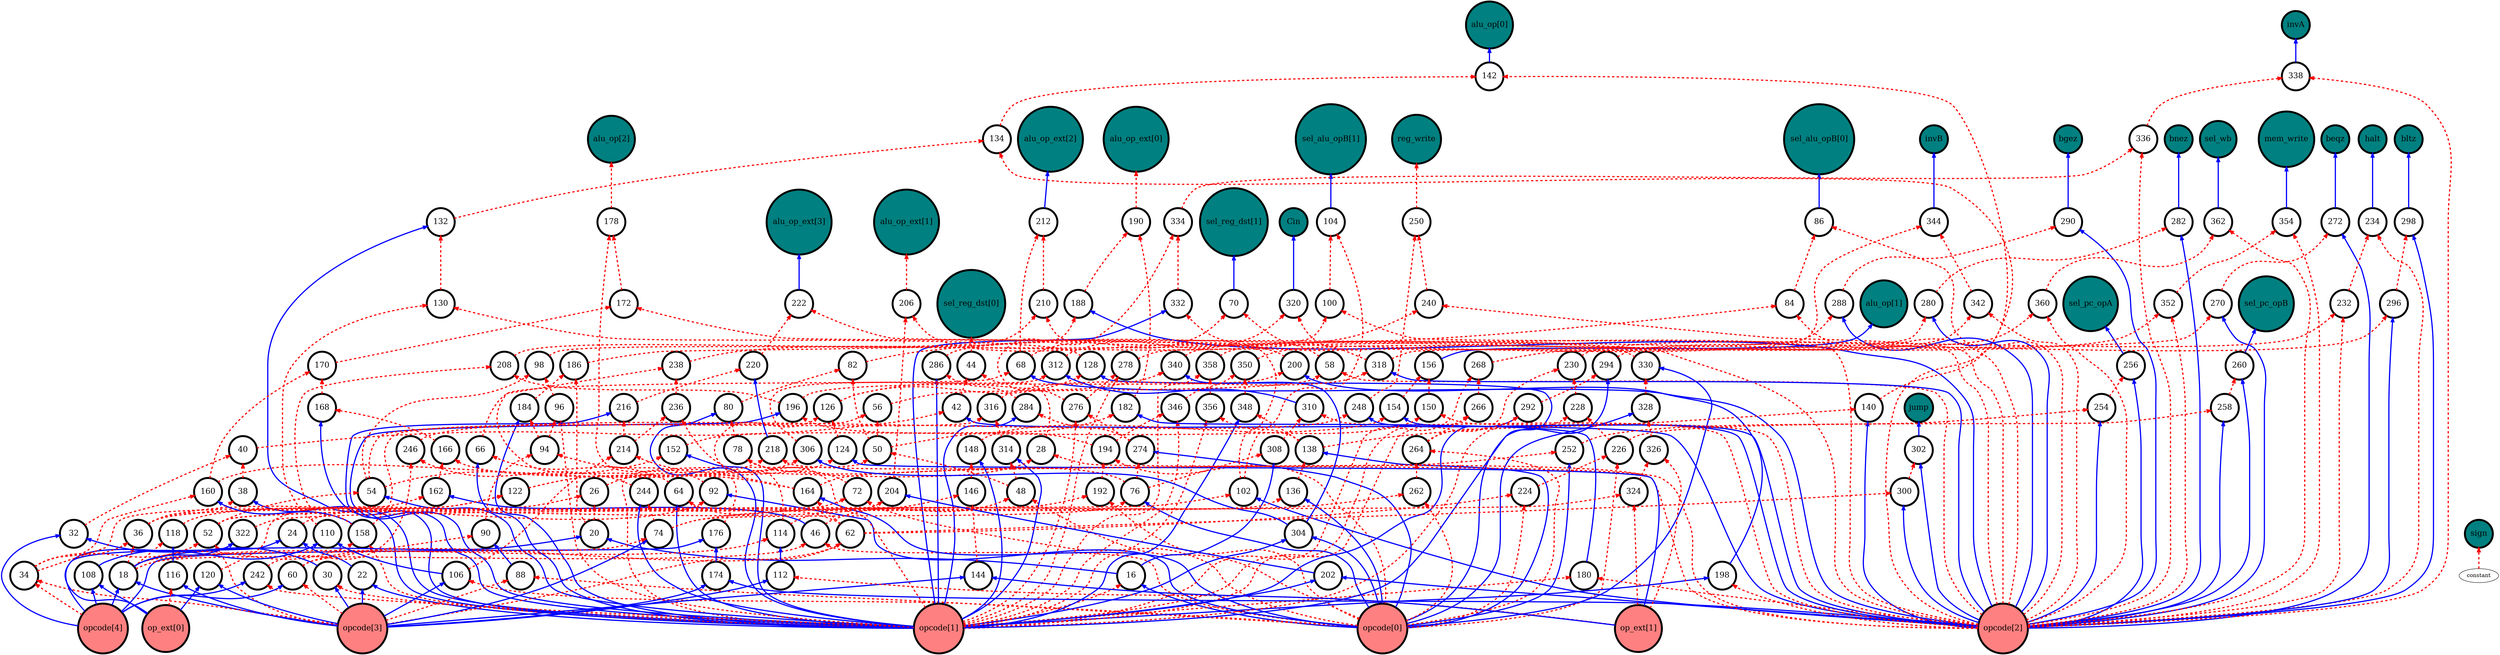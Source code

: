 digraph aig {
"opcode[0]" [shape=circle, height=1, width=1, penwidth=5 style=filled, fillcolor="#ff8080", fontsize=20]
"opcode[1]" [shape=circle, height=1, width=1, penwidth=5 style=filled, fillcolor="#ff8080", fontsize=20]
"opcode[2]" [shape=circle, height=1, width=1, penwidth=5 style=filled, fillcolor="#ff8080", fontsize=20]
"opcode[3]" [shape=circle, height=1, width=1, penwidth=5 style=filled, fillcolor="#ff8080", fontsize=20]
"opcode[4]" [shape=circle, height=1, width=1, penwidth=5 style=filled, fillcolor="#ff8080", fontsize=20]
"op_ext[0]" [shape=circle, height=1, width=1, penwidth=5 style=filled, fillcolor="#ff8080", fontsize=20]
"op_ext[1]" [shape=circle, height=1, width=1, penwidth=5 style=filled, fillcolor="#ff8080", fontsize=20]
"16" [shape=circle, height=1, width=1, penwidth=5 style=filled, fillcolor="#ffffff", fontsize=20]
"18" [shape=circle, height=1, width=1, penwidth=5 style=filled, fillcolor="#ffffff", fontsize=20]
"20" [shape=circle, height=1, width=1, penwidth=5 style=filled, fillcolor="#ffffff", fontsize=20]
"22" [shape=circle, height=1, width=1, penwidth=5 style=filled, fillcolor="#ffffff", fontsize=20]
"24" [shape=circle, height=1, width=1, penwidth=5 style=filled, fillcolor="#ffffff", fontsize=20]
"26" [shape=circle, height=1, width=1, penwidth=5 style=filled, fillcolor="#ffffff", fontsize=20]
"28" [shape=circle, height=1, width=1, penwidth=5 style=filled, fillcolor="#ffffff", fontsize=20]
"30" [shape=circle, height=1, width=1, penwidth=5 style=filled, fillcolor="#ffffff", fontsize=20]
"32" [shape=circle, height=1, width=1, penwidth=5 style=filled, fillcolor="#ffffff", fontsize=20]
"34" [shape=circle, height=1, width=1, penwidth=5 style=filled, fillcolor="#ffffff", fontsize=20]
"36" [shape=circle, height=1, width=1, penwidth=5 style=filled, fillcolor="#ffffff", fontsize=20]
"38" [shape=circle, height=1, width=1, penwidth=5 style=filled, fillcolor="#ffffff", fontsize=20]
"40" [shape=circle, height=1, width=1, penwidth=5 style=filled, fillcolor="#ffffff", fontsize=20]
"42" [shape=circle, height=1, width=1, penwidth=5 style=filled, fillcolor="#ffffff", fontsize=20]
"44" [shape=circle, height=1, width=1, penwidth=5 style=filled, fillcolor="#ffffff", fontsize=20]
"46" [shape=circle, height=1, width=1, penwidth=5 style=filled, fillcolor="#ffffff", fontsize=20]
"48" [shape=circle, height=1, width=1, penwidth=5 style=filled, fillcolor="#ffffff", fontsize=20]
"50" [shape=circle, height=1, width=1, penwidth=5 style=filled, fillcolor="#ffffff", fontsize=20]
"52" [shape=circle, height=1, width=1, penwidth=5 style=filled, fillcolor="#ffffff", fontsize=20]
"54" [shape=circle, height=1, width=1, penwidth=5 style=filled, fillcolor="#ffffff", fontsize=20]
"56" [shape=circle, height=1, width=1, penwidth=5 style=filled, fillcolor="#ffffff", fontsize=20]
"58" [shape=circle, height=1, width=1, penwidth=5 style=filled, fillcolor="#ffffff", fontsize=20]
"60" [shape=circle, height=1, width=1, penwidth=5 style=filled, fillcolor="#ffffff", fontsize=20]
"62" [shape=circle, height=1, width=1, penwidth=5 style=filled, fillcolor="#ffffff", fontsize=20]
"64" [shape=circle, height=1, width=1, penwidth=5 style=filled, fillcolor="#ffffff", fontsize=20]
"66" [shape=circle, height=1, width=1, penwidth=5 style=filled, fillcolor="#ffffff", fontsize=20]
"68" [shape=circle, height=1, width=1, penwidth=5 style=filled, fillcolor="#ffffff", fontsize=20]
"70" [shape=circle, height=1, width=1, penwidth=5 style=filled, fillcolor="#ffffff", fontsize=20]
"72" [shape=circle, height=1, width=1, penwidth=5 style=filled, fillcolor="#ffffff", fontsize=20]
"74" [shape=circle, height=1, width=1, penwidth=5 style=filled, fillcolor="#ffffff", fontsize=20]
"76" [shape=circle, height=1, width=1, penwidth=5 style=filled, fillcolor="#ffffff", fontsize=20]
"78" [shape=circle, height=1, width=1, penwidth=5 style=filled, fillcolor="#ffffff", fontsize=20]
"80" [shape=circle, height=1, width=1, penwidth=5 style=filled, fillcolor="#ffffff", fontsize=20]
"82" [shape=circle, height=1, width=1, penwidth=5 style=filled, fillcolor="#ffffff", fontsize=20]
"84" [shape=circle, height=1, width=1, penwidth=5 style=filled, fillcolor="#ffffff", fontsize=20]
"86" [shape=circle, height=1, width=1, penwidth=5 style=filled, fillcolor="#ffffff", fontsize=20]
"88" [shape=circle, height=1, width=1, penwidth=5 style=filled, fillcolor="#ffffff", fontsize=20]
"90" [shape=circle, height=1, width=1, penwidth=5 style=filled, fillcolor="#ffffff", fontsize=20]
"92" [shape=circle, height=1, width=1, penwidth=5 style=filled, fillcolor="#ffffff", fontsize=20]
"94" [shape=circle, height=1, width=1, penwidth=5 style=filled, fillcolor="#ffffff", fontsize=20]
"96" [shape=circle, height=1, width=1, penwidth=5 style=filled, fillcolor="#ffffff", fontsize=20]
"98" [shape=circle, height=1, width=1, penwidth=5 style=filled, fillcolor="#ffffff", fontsize=20]
"100" [shape=circle, height=1, width=1, penwidth=5 style=filled, fillcolor="#ffffff", fontsize=20]
"102" [shape=circle, height=1, width=1, penwidth=5 style=filled, fillcolor="#ffffff", fontsize=20]
"104" [shape=circle, height=1, width=1, penwidth=5 style=filled, fillcolor="#ffffff", fontsize=20]
"106" [shape=circle, height=1, width=1, penwidth=5 style=filled, fillcolor="#ffffff", fontsize=20]
"108" [shape=circle, height=1, width=1, penwidth=5 style=filled, fillcolor="#ffffff", fontsize=20]
"110" [shape=circle, height=1, width=1, penwidth=5 style=filled, fillcolor="#ffffff", fontsize=20]
"112" [shape=circle, height=1, width=1, penwidth=5 style=filled, fillcolor="#ffffff", fontsize=20]
"114" [shape=circle, height=1, width=1, penwidth=5 style=filled, fillcolor="#ffffff", fontsize=20]
"116" [shape=circle, height=1, width=1, penwidth=5 style=filled, fillcolor="#ffffff", fontsize=20]
"118" [shape=circle, height=1, width=1, penwidth=5 style=filled, fillcolor="#ffffff", fontsize=20]
"120" [shape=circle, height=1, width=1, penwidth=5 style=filled, fillcolor="#ffffff", fontsize=20]
"122" [shape=circle, height=1, width=1, penwidth=5 style=filled, fillcolor="#ffffff", fontsize=20]
"124" [shape=circle, height=1, width=1, penwidth=5 style=filled, fillcolor="#ffffff", fontsize=20]
"126" [shape=circle, height=1, width=1, penwidth=5 style=filled, fillcolor="#ffffff", fontsize=20]
"128" [shape=circle, height=1, width=1, penwidth=5 style=filled, fillcolor="#ffffff", fontsize=20]
"130" [shape=circle, height=1, width=1, penwidth=5 style=filled, fillcolor="#ffffff", fontsize=20]
"132" [shape=circle, height=1, width=1, penwidth=5 style=filled, fillcolor="#ffffff", fontsize=20]
"134" [shape=circle, height=1, width=1, penwidth=5 style=filled, fillcolor="#ffffff", fontsize=20]
"136" [shape=circle, height=1, width=1, penwidth=5 style=filled, fillcolor="#ffffff", fontsize=20]
"138" [shape=circle, height=1, width=1, penwidth=5 style=filled, fillcolor="#ffffff", fontsize=20]
"140" [shape=circle, height=1, width=1, penwidth=5 style=filled, fillcolor="#ffffff", fontsize=20]
"142" [shape=circle, height=1, width=1, penwidth=5 style=filled, fillcolor="#ffffff", fontsize=20]
"144" [shape=circle, height=1, width=1, penwidth=5 style=filled, fillcolor="#ffffff", fontsize=20]
"146" [shape=circle, height=1, width=1, penwidth=5 style=filled, fillcolor="#ffffff", fontsize=20]
"148" [shape=circle, height=1, width=1, penwidth=5 style=filled, fillcolor="#ffffff", fontsize=20]
"150" [shape=circle, height=1, width=1, penwidth=5 style=filled, fillcolor="#ffffff", fontsize=20]
"152" [shape=circle, height=1, width=1, penwidth=5 style=filled, fillcolor="#ffffff", fontsize=20]
"154" [shape=circle, height=1, width=1, penwidth=5 style=filled, fillcolor="#ffffff", fontsize=20]
"156" [shape=circle, height=1, width=1, penwidth=5 style=filled, fillcolor="#ffffff", fontsize=20]
"158" [shape=circle, height=1, width=1, penwidth=5 style=filled, fillcolor="#ffffff", fontsize=20]
"160" [shape=circle, height=1, width=1, penwidth=5 style=filled, fillcolor="#ffffff", fontsize=20]
"162" [shape=circle, height=1, width=1, penwidth=5 style=filled, fillcolor="#ffffff", fontsize=20]
"164" [shape=circle, height=1, width=1, penwidth=5 style=filled, fillcolor="#ffffff", fontsize=20]
"166" [shape=circle, height=1, width=1, penwidth=5 style=filled, fillcolor="#ffffff", fontsize=20]
"168" [shape=circle, height=1, width=1, penwidth=5 style=filled, fillcolor="#ffffff", fontsize=20]
"170" [shape=circle, height=1, width=1, penwidth=5 style=filled, fillcolor="#ffffff", fontsize=20]
"172" [shape=circle, height=1, width=1, penwidth=5 style=filled, fillcolor="#ffffff", fontsize=20]
"174" [shape=circle, height=1, width=1, penwidth=5 style=filled, fillcolor="#ffffff", fontsize=20]
"176" [shape=circle, height=1, width=1, penwidth=5 style=filled, fillcolor="#ffffff", fontsize=20]
"178" [shape=circle, height=1, width=1, penwidth=5 style=filled, fillcolor="#ffffff", fontsize=20]
"180" [shape=circle, height=1, width=1, penwidth=5 style=filled, fillcolor="#ffffff", fontsize=20]
"182" [shape=circle, height=1, width=1, penwidth=5 style=filled, fillcolor="#ffffff", fontsize=20]
"184" [shape=circle, height=1, width=1, penwidth=5 style=filled, fillcolor="#ffffff", fontsize=20]
"186" [shape=circle, height=1, width=1, penwidth=5 style=filled, fillcolor="#ffffff", fontsize=20]
"188" [shape=circle, height=1, width=1, penwidth=5 style=filled, fillcolor="#ffffff", fontsize=20]
"190" [shape=circle, height=1, width=1, penwidth=5 style=filled, fillcolor="#ffffff", fontsize=20]
"192" [shape=circle, height=1, width=1, penwidth=5 style=filled, fillcolor="#ffffff", fontsize=20]
"194" [shape=circle, height=1, width=1, penwidth=5 style=filled, fillcolor="#ffffff", fontsize=20]
"196" [shape=circle, height=1, width=1, penwidth=5 style=filled, fillcolor="#ffffff", fontsize=20]
"198" [shape=circle, height=1, width=1, penwidth=5 style=filled, fillcolor="#ffffff", fontsize=20]
"200" [shape=circle, height=1, width=1, penwidth=5 style=filled, fillcolor="#ffffff", fontsize=20]
"202" [shape=circle, height=1, width=1, penwidth=5 style=filled, fillcolor="#ffffff", fontsize=20]
"204" [shape=circle, height=1, width=1, penwidth=5 style=filled, fillcolor="#ffffff", fontsize=20]
"206" [shape=circle, height=1, width=1, penwidth=5 style=filled, fillcolor="#ffffff", fontsize=20]
"208" [shape=circle, height=1, width=1, penwidth=5 style=filled, fillcolor="#ffffff", fontsize=20]
"210" [shape=circle, height=1, width=1, penwidth=5 style=filled, fillcolor="#ffffff", fontsize=20]
"212" [shape=circle, height=1, width=1, penwidth=5 style=filled, fillcolor="#ffffff", fontsize=20]
"214" [shape=circle, height=1, width=1, penwidth=5 style=filled, fillcolor="#ffffff", fontsize=20]
"216" [shape=circle, height=1, width=1, penwidth=5 style=filled, fillcolor="#ffffff", fontsize=20]
"218" [shape=circle, height=1, width=1, penwidth=5 style=filled, fillcolor="#ffffff", fontsize=20]
"220" [shape=circle, height=1, width=1, penwidth=5 style=filled, fillcolor="#ffffff", fontsize=20]
"222" [shape=circle, height=1, width=1, penwidth=5 style=filled, fillcolor="#ffffff", fontsize=20]
"224" [shape=circle, height=1, width=1, penwidth=5 style=filled, fillcolor="#ffffff", fontsize=20]
"226" [shape=circle, height=1, width=1, penwidth=5 style=filled, fillcolor="#ffffff", fontsize=20]
"228" [shape=circle, height=1, width=1, penwidth=5 style=filled, fillcolor="#ffffff", fontsize=20]
"230" [shape=circle, height=1, width=1, penwidth=5 style=filled, fillcolor="#ffffff", fontsize=20]
"232" [shape=circle, height=1, width=1, penwidth=5 style=filled, fillcolor="#ffffff", fontsize=20]
"234" [shape=circle, height=1, width=1, penwidth=5 style=filled, fillcolor="#ffffff", fontsize=20]
"236" [shape=circle, height=1, width=1, penwidth=5 style=filled, fillcolor="#ffffff", fontsize=20]
"238" [shape=circle, height=1, width=1, penwidth=5 style=filled, fillcolor="#ffffff", fontsize=20]
"240" [shape=circle, height=1, width=1, penwidth=5 style=filled, fillcolor="#ffffff", fontsize=20]
"242" [shape=circle, height=1, width=1, penwidth=5 style=filled, fillcolor="#ffffff", fontsize=20]
"244" [shape=circle, height=1, width=1, penwidth=5 style=filled, fillcolor="#ffffff", fontsize=20]
"246" [shape=circle, height=1, width=1, penwidth=5 style=filled, fillcolor="#ffffff", fontsize=20]
"248" [shape=circle, height=1, width=1, penwidth=5 style=filled, fillcolor="#ffffff", fontsize=20]
"250" [shape=circle, height=1, width=1, penwidth=5 style=filled, fillcolor="#ffffff", fontsize=20]
"252" [shape=circle, height=1, width=1, penwidth=5 style=filled, fillcolor="#ffffff", fontsize=20]
"254" [shape=circle, height=1, width=1, penwidth=5 style=filled, fillcolor="#ffffff", fontsize=20]
"256" [shape=circle, height=1, width=1, penwidth=5 style=filled, fillcolor="#ffffff", fontsize=20]
"258" [shape=circle, height=1, width=1, penwidth=5 style=filled, fillcolor="#ffffff", fontsize=20]
"260" [shape=circle, height=1, width=1, penwidth=5 style=filled, fillcolor="#ffffff", fontsize=20]
"262" [shape=circle, height=1, width=1, penwidth=5 style=filled, fillcolor="#ffffff", fontsize=20]
"264" [shape=circle, height=1, width=1, penwidth=5 style=filled, fillcolor="#ffffff", fontsize=20]
"266" [shape=circle, height=1, width=1, penwidth=5 style=filled, fillcolor="#ffffff", fontsize=20]
"268" [shape=circle, height=1, width=1, penwidth=5 style=filled, fillcolor="#ffffff", fontsize=20]
"270" [shape=circle, height=1, width=1, penwidth=5 style=filled, fillcolor="#ffffff", fontsize=20]
"272" [shape=circle, height=1, width=1, penwidth=5 style=filled, fillcolor="#ffffff", fontsize=20]
"274" [shape=circle, height=1, width=1, penwidth=5 style=filled, fillcolor="#ffffff", fontsize=20]
"276" [shape=circle, height=1, width=1, penwidth=5 style=filled, fillcolor="#ffffff", fontsize=20]
"278" [shape=circle, height=1, width=1, penwidth=5 style=filled, fillcolor="#ffffff", fontsize=20]
"280" [shape=circle, height=1, width=1, penwidth=5 style=filled, fillcolor="#ffffff", fontsize=20]
"282" [shape=circle, height=1, width=1, penwidth=5 style=filled, fillcolor="#ffffff", fontsize=20]
"284" [shape=circle, height=1, width=1, penwidth=5 style=filled, fillcolor="#ffffff", fontsize=20]
"286" [shape=circle, height=1, width=1, penwidth=5 style=filled, fillcolor="#ffffff", fontsize=20]
"288" [shape=circle, height=1, width=1, penwidth=5 style=filled, fillcolor="#ffffff", fontsize=20]
"290" [shape=circle, height=1, width=1, penwidth=5 style=filled, fillcolor="#ffffff", fontsize=20]
"292" [shape=circle, height=1, width=1, penwidth=5 style=filled, fillcolor="#ffffff", fontsize=20]
"294" [shape=circle, height=1, width=1, penwidth=5 style=filled, fillcolor="#ffffff", fontsize=20]
"296" [shape=circle, height=1, width=1, penwidth=5 style=filled, fillcolor="#ffffff", fontsize=20]
"298" [shape=circle, height=1, width=1, penwidth=5 style=filled, fillcolor="#ffffff", fontsize=20]
"300" [shape=circle, height=1, width=1, penwidth=5 style=filled, fillcolor="#ffffff", fontsize=20]
"302" [shape=circle, height=1, width=1, penwidth=5 style=filled, fillcolor="#ffffff", fontsize=20]
"304" [shape=circle, height=1, width=1, penwidth=5 style=filled, fillcolor="#ffffff", fontsize=20]
"306" [shape=circle, height=1, width=1, penwidth=5 style=filled, fillcolor="#ffffff", fontsize=20]
"308" [shape=circle, height=1, width=1, penwidth=5 style=filled, fillcolor="#ffffff", fontsize=20]
"310" [shape=circle, height=1, width=1, penwidth=5 style=filled, fillcolor="#ffffff", fontsize=20]
"312" [shape=circle, height=1, width=1, penwidth=5 style=filled, fillcolor="#ffffff", fontsize=20]
"314" [shape=circle, height=1, width=1, penwidth=5 style=filled, fillcolor="#ffffff", fontsize=20]
"316" [shape=circle, height=1, width=1, penwidth=5 style=filled, fillcolor="#ffffff", fontsize=20]
"318" [shape=circle, height=1, width=1, penwidth=5 style=filled, fillcolor="#ffffff", fontsize=20]
"320" [shape=circle, height=1, width=1, penwidth=5 style=filled, fillcolor="#ffffff", fontsize=20]
"322" [shape=circle, height=1, width=1, penwidth=5 style=filled, fillcolor="#ffffff", fontsize=20]
"324" [shape=circle, height=1, width=1, penwidth=5 style=filled, fillcolor="#ffffff", fontsize=20]
"326" [shape=circle, height=1, width=1, penwidth=5 style=filled, fillcolor="#ffffff", fontsize=20]
"328" [shape=circle, height=1, width=1, penwidth=5 style=filled, fillcolor="#ffffff", fontsize=20]
"330" [shape=circle, height=1, width=1, penwidth=5 style=filled, fillcolor="#ffffff", fontsize=20]
"332" [shape=circle, height=1, width=1, penwidth=5 style=filled, fillcolor="#ffffff", fontsize=20]
"334" [shape=circle, height=1, width=1, penwidth=5 style=filled, fillcolor="#ffffff", fontsize=20]
"336" [shape=circle, height=1, width=1, penwidth=5 style=filled, fillcolor="#ffffff", fontsize=20]
"338" [shape=circle, height=1, width=1, penwidth=5 style=filled, fillcolor="#ffffff", fontsize=20]
"340" [shape=circle, height=1, width=1, penwidth=5 style=filled, fillcolor="#ffffff", fontsize=20]
"342" [shape=circle, height=1, width=1, penwidth=5 style=filled, fillcolor="#ffffff", fontsize=20]
"344" [shape=circle, height=1, width=1, penwidth=5 style=filled, fillcolor="#ffffff", fontsize=20]
"346" [shape=circle, height=1, width=1, penwidth=5 style=filled, fillcolor="#ffffff", fontsize=20]
"348" [shape=circle, height=1, width=1, penwidth=5 style=filled, fillcolor="#ffffff", fontsize=20]
"350" [shape=circle, height=1, width=1, penwidth=5 style=filled, fillcolor="#ffffff", fontsize=20]
"352" [shape=circle, height=1, width=1, penwidth=5 style=filled, fillcolor="#ffffff", fontsize=20]
"354" [shape=circle, height=1, width=1, penwidth=5 style=filled, fillcolor="#ffffff", fontsize=20]
"356" [shape=circle, height=1, width=1, penwidth=5 style=filled, fillcolor="#ffffff", fontsize=20]
"358" [shape=circle, height=1, width=1, penwidth=5 style=filled, fillcolor="#ffffff", fontsize=20]
"360" [shape=circle, height=1, width=1, penwidth=5 style=filled, fillcolor="#ffffff", fontsize=20]
"362" [shape=circle, height=1, width=1, penwidth=5 style=filled, fillcolor="#ffffff", fontsize=20]
"sel_reg_dst[0]" [shape=circle, height=1, width=1, penwidth=5 style=filled, fillcolor="#008080", fontsize=20]
"sel_reg_dst[1]" [shape=circle, height=1, width=1, penwidth=5 style=filled, fillcolor="#008080", fontsize=20]
"sel_alu_opB[0]" [shape=circle, height=1, width=1, penwidth=5 style=filled, fillcolor="#008080", fontsize=20]
"sel_alu_opB[1]" [shape=circle, height=1, width=1, penwidth=5 style=filled, fillcolor="#008080", fontsize=20]
"alu_op[0]" [shape=circle, height=1, width=1, penwidth=5 style=filled, fillcolor="#008080", fontsize=20]
"alu_op[1]" [shape=circle, height=1, width=1, penwidth=5 style=filled, fillcolor="#008080", fontsize=20]
"alu_op[2]" [shape=circle, height=1, width=1, penwidth=5 style=filled, fillcolor="#008080", fontsize=20]
"alu_op_ext[0]" [shape=circle, height=1, width=1, penwidth=5 style=filled, fillcolor="#008080", fontsize=20]
"alu_op_ext[1]" [shape=circle, height=1, width=1, penwidth=5 style=filled, fillcolor="#008080", fontsize=20]
"alu_op_ext[2]" [shape=circle, height=1, width=1, penwidth=5 style=filled, fillcolor="#008080", fontsize=20]
"alu_op_ext[3]" [shape=circle, height=1, width=1, penwidth=5 style=filled, fillcolor="#008080", fontsize=20]
"halt" [shape=circle, height=1, width=1, penwidth=5 style=filled, fillcolor="#008080", fontsize=20]
"reg_write" [shape=circle, height=1, width=1, penwidth=5 style=filled, fillcolor="#008080", fontsize=20]
"sel_pc_opA" [shape=circle, height=1, width=1, penwidth=5 style=filled, fillcolor="#008080", fontsize=20]
"sel_pc_opB" [shape=circle, height=1, width=1, penwidth=5 style=filled, fillcolor="#008080", fontsize=20]
"beqz" [shape=circle, height=1, width=1, penwidth=5 style=filled, fillcolor="#008080", fontsize=20]
"bnez" [shape=circle, height=1, width=1, penwidth=5 style=filled, fillcolor="#008080", fontsize=20]
"bgez" [shape=circle, height=1, width=1, penwidth=5 style=filled, fillcolor="#008080", fontsize=20]
"bltz" [shape=circle, height=1, width=1, penwidth=5 style=filled, fillcolor="#008080", fontsize=20]
"jump" [shape=circle, height=1, width=1, penwidth=5 style=filled, fillcolor="#008080", fontsize=20]
"Cin" [shape=circle, height=1, width=1, penwidth=5 style=filled, fillcolor="#008080", fontsize=20]
"invA" [shape=circle, height=1, width=1, penwidth=5 style=filled, fillcolor="#008080", fontsize=20]
"invB" [shape=circle, height=1, width=1, penwidth=5 style=filled, fillcolor="#008080", fontsize=20]
"sign" [shape=circle, height=1, width=1, penwidth=5 style=filled, fillcolor="#008080", fontsize=20]
"mem_write" [shape=circle, height=1, width=1, penwidth=5 style=filled, fillcolor="#008080", fontsize=20]
"sel_wb" [shape=circle, height=1, width=1, penwidth=5 style=filled, fillcolor="#008080", fontsize=20]
"opcode[1]" -> "16" [penwidth = 3, color=red, style=dashed]
"opcode[0]" -> "16" [penwidth = 3, color=blue]
"opcode[4]" -> "18" [penwidth = 3, color=blue]
"opcode[3]" -> "18" [penwidth = 3, color=blue]
"18" -> "20" [penwidth = 3, color=blue]
"16" -> "20" [penwidth = 3, color=blue]
"opcode[3]" -> "22" [penwidth = 3, color=blue]
"opcode[1]" -> "22" [penwidth = 3, color=blue]
"22" -> "24" [penwidth = 3, color=blue]
"opcode[4]" -> "24" [penwidth = 3, color=blue]
"24" -> "26" [penwidth = 3, color=red, style=dashed]
"20" -> "26" [penwidth = 3, color=red, style=dashed]
"26" -> "28" [penwidth = 3, color=red, style=dashed]
"opcode[2]" -> "28" [penwidth = 3, color=red, style=dashed]
"opcode[3]" -> "30" [penwidth = 3, color=blue]
"opcode[1]" -> "30" [penwidth = 3, color=red, style=dashed]
"30" -> "32" [penwidth = 3, color=blue]
"opcode[4]" -> "32" [penwidth = 3, color=blue]
"opcode[4]" -> "34" [penwidth = 3, color=red, style=dashed]
"opcode[3]" -> "34" [penwidth = 3, color=red, style=dashed]
"34" -> "36" [penwidth = 3, color=red, style=dashed]
"18" -> "36" [penwidth = 3, color=red, style=dashed]
"36" -> "38" [penwidth = 3, color=red, style=dashed]
"opcode[1]" -> "38" [penwidth = 3, color=blue]
"38" -> "40" [penwidth = 3, color=red, style=dashed]
"32" -> "40" [penwidth = 3, color=red, style=dashed]
"40" -> "42" [penwidth = 3, color=red, style=dashed]
"opcode[2]" -> "42" [penwidth = 3, color=blue]
"42" -> "44" [penwidth = 3, color=red, style=dashed]
"28" -> "44" [penwidth = 3, color=red, style=dashed]
"18" -> "46" [penwidth = 3, color=red, style=dashed]
"opcode[0]" -> "46" [penwidth = 3, color=red, style=dashed]
"46" -> "48" [penwidth = 3, color=red, style=dashed]
"opcode[0]" -> "48" [penwidth = 3, color=red, style=dashed]
"48" -> "50" [penwidth = 3, color=red, style=dashed]
"opcode[1]" -> "50" [penwidth = 3, color=red, style=dashed]
"34" -> "52" [penwidth = 3, color=red, style=dashed]
"opcode[3]" -> "52" [penwidth = 3, color=red, style=dashed]
"52" -> "54" [penwidth = 3, color=red, style=dashed]
"opcode[1]" -> "54" [penwidth = 3, color=blue]
"54" -> "56" [penwidth = 3, color=red, style=dashed]
"50" -> "56" [penwidth = 3, color=red, style=dashed]
"56" -> "58" [penwidth = 3, color=red, style=dashed]
"opcode[2]" -> "58" [penwidth = 3, color=red, style=dashed]
"opcode[4]" -> "60" [penwidth = 3, color=blue]
"opcode[3]" -> "60" [penwidth = 3, color=red, style=dashed]
"60" -> "62" [penwidth = 3, color=red, style=dashed]
"opcode[3]" -> "62" [penwidth = 3, color=red, style=dashed]
"62" -> "64" [penwidth = 3, color=red, style=dashed]
"opcode[1]" -> "64" [penwidth = 3, color=blue]
"64" -> "66" [penwidth = 3, color=red, style=dashed]
"opcode[1]" -> "66" [penwidth = 3, color=blue]
"66" -> "68" [penwidth = 3, color=red, style=dashed]
"opcode[2]" -> "68" [penwidth = 3, color=blue]
"68" -> "70" [penwidth = 3, color=red, style=dashed]
"58" -> "70" [penwidth = 3, color=red, style=dashed]
"36" -> "72" [penwidth = 3, color=red, style=dashed]
"opcode[0]" -> "72" [penwidth = 3, color=red, style=dashed]
"18" -> "74" [penwidth = 3, color=red, style=dashed]
"opcode[3]" -> "74" [penwidth = 3, color=blue]
"74" -> "76" [penwidth = 3, color=red, style=dashed]
"opcode[0]" -> "76" [penwidth = 3, color=blue]
"76" -> "78" [penwidth = 3, color=red, style=dashed]
"72" -> "78" [penwidth = 3, color=red, style=dashed]
"78" -> "80" [penwidth = 3, color=red, style=dashed]
"opcode[1]" -> "80" [penwidth = 3, color=blue]
"80" -> "82" [penwidth = 3, color=red, style=dashed]
"50" -> "82" [penwidth = 3, color=red, style=dashed]
"82" -> "84" [penwidth = 3, color=red, style=dashed]
"opcode[2]" -> "84" [penwidth = 3, color=red, style=dashed]
"84" -> "86" [penwidth = 3, color=red, style=dashed]
"opcode[2]" -> "86" [penwidth = 3, color=red, style=dashed]
"opcode[3]" -> "88" [penwidth = 3, color=red, style=dashed]
"opcode[0]" -> "88" [penwidth = 3, color=red, style=dashed]
"88" -> "90" [penwidth = 3, color=blue]
"60" -> "90" [penwidth = 3, color=red, style=dashed]
"36" -> "92" [penwidth = 3, color=red, style=dashed]
"opcode[0]" -> "92" [penwidth = 3, color=blue]
"92" -> "94" [penwidth = 3, color=red, style=dashed]
"90" -> "94" [penwidth = 3, color=red, style=dashed]
"94" -> "96" [penwidth = 3, color=red, style=dashed]
"opcode[1]" -> "96" [penwidth = 3, color=red, style=dashed]
"96" -> "98" [penwidth = 3, color=red, style=dashed]
"54" -> "98" [penwidth = 3, color=red, style=dashed]
"98" -> "100" [penwidth = 3, color=red, style=dashed]
"opcode[2]" -> "100" [penwidth = 3, color=red, style=dashed]
"52" -> "102" [penwidth = 3, color=red, style=dashed]
"opcode[2]" -> "102" [penwidth = 3, color=blue]
"102" -> "104" [penwidth = 3, color=red, style=dashed]
"100" -> "104" [penwidth = 3, color=red, style=dashed]
"opcode[3]" -> "106" [penwidth = 3, color=blue]
"opcode[0]" -> "106" [penwidth = 3, color=red, style=dashed]
"op_ext[0]" -> "108" [penwidth = 3, color=blue]
"opcode[4]" -> "108" [penwidth = 3, color=blue]
"108" -> "110" [penwidth = 3, color=blue]
"106" -> "110" [penwidth = 3, color=blue]
"op_ext[1]" -> "112" [penwidth = 3, color=red, style=dashed]
"opcode[3]" -> "112" [penwidth = 3, color=blue]
"112" -> "114" [penwidth = 3, color=blue]
"18" -> "114" [penwidth = 3, color=red, style=dashed]
"op_ext[0]" -> "116" [penwidth = 3, color=red, style=dashed]
"opcode[3]" -> "116" [penwidth = 3, color=blue]
"116" -> "118" [penwidth = 3, color=blue]
"18" -> "118" [penwidth = 3, color=red, style=dashed]
"op_ext[0]" -> "120" [penwidth = 3, color=blue]
"opcode[3]" -> "120" [penwidth = 3, color=blue]
"120" -> "122" [penwidth = 3, color=red, style=dashed]
"118" -> "122" [penwidth = 3, color=red, style=dashed]
"122" -> "124" [penwidth = 3, color=red, style=dashed]
"op_ext[1]" -> "124" [penwidth = 3, color=blue]
"124" -> "126" [penwidth = 3, color=red, style=dashed]
"114" -> "126" [penwidth = 3, color=red, style=dashed]
"126" -> "128" [penwidth = 3, color=red, style=dashed]
"opcode[0]" -> "128" [penwidth = 3, color=blue]
"128" -> "130" [penwidth = 3, color=red, style=dashed]
"110" -> "130" [penwidth = 3, color=red, style=dashed]
"130" -> "132" [penwidth = 3, color=red, style=dashed]
"opcode[1]" -> "132" [penwidth = 3, color=blue]
"132" -> "134" [penwidth = 3, color=red, style=dashed]
"opcode[2]" -> "134" [penwidth = 3, color=red, style=dashed]
"52" -> "136" [penwidth = 3, color=red, style=dashed]
"opcode[0]" -> "136" [penwidth = 3, color=blue]
"136" -> "138" [penwidth = 3, color=red, style=dashed]
"opcode[0]" -> "138" [penwidth = 3, color=blue]
"138" -> "140" [penwidth = 3, color=red, style=dashed]
"opcode[2]" -> "140" [penwidth = 3, color=blue]
"140" -> "142" [penwidth = 3, color=red, style=dashed]
"134" -> "142" [penwidth = 3, color=red, style=dashed]
"op_ext[1]" -> "144" [penwidth = 3, color=blue]
"opcode[3]" -> "144" [penwidth = 3, color=blue]
"144" -> "146" [penwidth = 3, color=red, style=dashed]
"114" -> "146" [penwidth = 3, color=red, style=dashed]
"146" -> "148" [penwidth = 3, color=red, style=dashed]
"opcode[1]" -> "148" [penwidth = 3, color=blue]
"148" -> "150" [penwidth = 3, color=red, style=dashed]
"opcode[2]" -> "150" [penwidth = 3, color=red, style=dashed]
"54" -> "152" [penwidth = 3, color=red, style=dashed]
"opcode[1]" -> "152" [penwidth = 3, color=blue]
"152" -> "154" [penwidth = 3, color=red, style=dashed]
"opcode[2]" -> "154" [penwidth = 3, color=blue]
"154" -> "156" [penwidth = 3, color=red, style=dashed]
"150" -> "156" [penwidth = 3, color=red, style=dashed]
"18" -> "158" [penwidth = 3, color=red, style=dashed]
"opcode[1]" -> "158" [penwidth = 3, color=red, style=dashed]
"158" -> "160" [penwidth = 3, color=blue]
"34" -> "160" [penwidth = 3, color=red, style=dashed]
"46" -> "162" [penwidth = 3, color=blue]
"34" -> "162" [penwidth = 3, color=red, style=dashed]
"62" -> "164" [penwidth = 3, color=red, style=dashed]
"opcode[0]" -> "164" [penwidth = 3, color=blue]
"164" -> "166" [penwidth = 3, color=red, style=dashed]
"162" -> "166" [penwidth = 3, color=red, style=dashed]
"166" -> "168" [penwidth = 3, color=red, style=dashed]
"opcode[1]" -> "168" [penwidth = 3, color=blue]
"168" -> "170" [penwidth = 3, color=red, style=dashed]
"160" -> "170" [penwidth = 3, color=red, style=dashed]
"170" -> "172" [penwidth = 3, color=red, style=dashed]
"opcode[2]" -> "172" [penwidth = 3, color=red, style=dashed]
"opcode[3]" -> "174" [penwidth = 3, color=blue]
"opcode[2]" -> "174" [penwidth = 3, color=blue]
"174" -> "176" [penwidth = 3, color=blue]
"opcode[4]" -> "176" [penwidth = 3, color=blue]
"176" -> "178" [penwidth = 3, color=red, style=dashed]
"172" -> "178" [penwidth = 3, color=red, style=dashed]
"opcode[2]" -> "180" [penwidth = 3, color=red, style=dashed]
"opcode[1]" -> "180" [penwidth = 3, color=red, style=dashed]
"180" -> "182" [penwidth = 3, color=blue]
"50" -> "182" [penwidth = 3, color=red, style=dashed]
"94" -> "184" [penwidth = 3, color=red, style=dashed]
"opcode[1]" -> "184" [penwidth = 3, color=blue]
"184" -> "186" [penwidth = 3, color=red, style=dashed]
"20" -> "186" [penwidth = 3, color=red, style=dashed]
"186" -> "188" [penwidth = 3, color=red, style=dashed]
"opcode[2]" -> "188" [penwidth = 3, color=blue]
"188" -> "190" [penwidth = 3, color=red, style=dashed]
"182" -> "190" [penwidth = 3, color=red, style=dashed]
"52" -> "192" [penwidth = 3, color=red, style=dashed]
"opcode[0]" -> "192" [penwidth = 3, color=red, style=dashed]
"192" -> "194" [penwidth = 3, color=red, style=dashed]
"opcode[0]" -> "194" [penwidth = 3, color=red, style=dashed]
"194" -> "196" [penwidth = 3, color=red, style=dashed]
"opcode[1]" -> "196" [penwidth = 3, color=blue]
"opcode[2]" -> "198" [penwidth = 3, color=red, style=dashed]
"opcode[1]" -> "198" [penwidth = 3, color=blue]
"198" -> "200" [penwidth = 3, color=blue]
"196" -> "200" [penwidth = 3, color=red, style=dashed]
"opcode[2]" -> "202" [penwidth = 3, color=blue]
"opcode[1]" -> "202" [penwidth = 3, color=blue]
"202" -> "204" [penwidth = 3, color=blue]
"36" -> "204" [penwidth = 3, color=red, style=dashed]
"204" -> "206" [penwidth = 3, color=red, style=dashed]
"200" -> "206" [penwidth = 3, color=red, style=dashed]
"196" -> "208" [penwidth = 3, color=red, style=dashed]
"158" -> "208" [penwidth = 3, color=red, style=dashed]
"208" -> "210" [penwidth = 3, color=red, style=dashed]
"opcode[2]" -> "210" [penwidth = 3, color=red, style=dashed]
"210" -> "212" [penwidth = 3, color=red, style=dashed]
"68" -> "212" [penwidth = 3, color=red, style=dashed]
"164" -> "214" [penwidth = 3, color=red, style=dashed]
"106" -> "214" [penwidth = 3, color=red, style=dashed]
"214" -> "216" [penwidth = 3, color=red, style=dashed]
"opcode[1]" -> "216" [penwidth = 3, color=blue]
"160" -> "218" [penwidth = 3, color=red, style=dashed]
"opcode[2]" -> "218" [penwidth = 3, color=red, style=dashed]
"218" -> "220" [penwidth = 3, color=blue]
"216" -> "220" [penwidth = 3, color=red, style=dashed]
"220" -> "222" [penwidth = 3, color=red, style=dashed]
"102" -> "222" [penwidth = 3, color=red, style=dashed]
"62" -> "224" [penwidth = 3, color=red, style=dashed]
"opcode[0]" -> "224" [penwidth = 3, color=red, style=dashed]
"224" -> "226" [penwidth = 3, color=red, style=dashed]
"opcode[0]" -> "226" [penwidth = 3, color=red, style=dashed]
"226" -> "228" [penwidth = 3, color=red, style=dashed]
"opcode[1]" -> "228" [penwidth = 3, color=red, style=dashed]
"228" -> "230" [penwidth = 3, color=red, style=dashed]
"opcode[1]" -> "230" [penwidth = 3, color=red, style=dashed]
"230" -> "232" [penwidth = 3, color=red, style=dashed]
"opcode[2]" -> "232" [penwidth = 3, color=red, style=dashed]
"232" -> "234" [penwidth = 3, color=red, style=dashed]
"opcode[2]" -> "234" [penwidth = 3, color=red, style=dashed]
"214" -> "236" [penwidth = 3, color=red, style=dashed]
"opcode[1]" -> "236" [penwidth = 3, color=red, style=dashed]
"236" -> "238" [penwidth = 3, color=red, style=dashed]
"64" -> "238" [penwidth = 3, color=red, style=dashed]
"238" -> "240" [penwidth = 3, color=red, style=dashed]
"opcode[2]" -> "240" [penwidth = 3, color=red, style=dashed]
"opcode[4]" -> "242" [penwidth = 3, color=blue]
"opcode[1]" -> "242" [penwidth = 3, color=red, style=dashed]
"74" -> "244" [penwidth = 3, color=red, style=dashed]
"opcode[1]" -> "244" [penwidth = 3, color=blue]
"244" -> "246" [penwidth = 3, color=red, style=dashed]
"242" -> "246" [penwidth = 3, color=red, style=dashed]
"246" -> "248" [penwidth = 3, color=red, style=dashed]
"opcode[2]" -> "248" [penwidth = 3, color=blue]
"248" -> "250" [penwidth = 3, color=red, style=dashed]
"240" -> "250" [penwidth = 3, color=red, style=dashed]
"164" -> "252" [penwidth = 3, color=red, style=dashed]
"opcode[0]" -> "252" [penwidth = 3, color=blue]
"252" -> "254" [penwidth = 3, color=red, style=dashed]
"opcode[2]" -> "254" [penwidth = 3, color=blue]
"254" -> "256" [penwidth = 3, color=red, style=dashed]
"opcode[2]" -> "256" [penwidth = 3, color=blue]
"226" -> "258" [penwidth = 3, color=red, style=dashed]
"opcode[2]" -> "258" [penwidth = 3, color=blue]
"258" -> "260" [penwidth = 3, color=red, style=dashed]
"opcode[2]" -> "260" [penwidth = 3, color=blue]
"74" -> "262" [penwidth = 3, color=red, style=dashed]
"opcode[0]" -> "262" [penwidth = 3, color=red, style=dashed]
"262" -> "264" [penwidth = 3, color=red, style=dashed]
"opcode[0]" -> "264" [penwidth = 3, color=red, style=dashed]
"264" -> "266" [penwidth = 3, color=red, style=dashed]
"opcode[1]" -> "266" [penwidth = 3, color=red, style=dashed]
"266" -> "268" [penwidth = 3, color=red, style=dashed]
"opcode[1]" -> "268" [penwidth = 3, color=red, style=dashed]
"268" -> "270" [penwidth = 3, color=red, style=dashed]
"opcode[2]" -> "270" [penwidth = 3, color=blue]
"270" -> "272" [penwidth = 3, color=red, style=dashed]
"opcode[2]" -> "272" [penwidth = 3, color=blue]
"76" -> "274" [penwidth = 3, color=red, style=dashed]
"opcode[0]" -> "274" [penwidth = 3, color=blue]
"274" -> "276" [penwidth = 3, color=red, style=dashed]
"opcode[1]" -> "276" [penwidth = 3, color=red, style=dashed]
"276" -> "278" [penwidth = 3, color=red, style=dashed]
"opcode[1]" -> "278" [penwidth = 3, color=red, style=dashed]
"278" -> "280" [penwidth = 3, color=red, style=dashed]
"opcode[2]" -> "280" [penwidth = 3, color=blue]
"280" -> "282" [penwidth = 3, color=red, style=dashed]
"opcode[2]" -> "282" [penwidth = 3, color=blue]
"274" -> "284" [penwidth = 3, color=red, style=dashed]
"opcode[1]" -> "284" [penwidth = 3, color=blue]
"284" -> "286" [penwidth = 3, color=red, style=dashed]
"opcode[1]" -> "286" [penwidth = 3, color=blue]
"286" -> "288" [penwidth = 3, color=red, style=dashed]
"opcode[2]" -> "288" [penwidth = 3, color=blue]
"288" -> "290" [penwidth = 3, color=red, style=dashed]
"opcode[2]" -> "290" [penwidth = 3, color=blue]
"264" -> "292" [penwidth = 3, color=red, style=dashed]
"opcode[1]" -> "292" [penwidth = 3, color=blue]
"292" -> "294" [penwidth = 3, color=red, style=dashed]
"opcode[1]" -> "294" [penwidth = 3, color=blue]
"294" -> "296" [penwidth = 3, color=red, style=dashed]
"opcode[2]" -> "296" [penwidth = 3, color=blue]
"296" -> "298" [penwidth = 3, color=red, style=dashed]
"opcode[2]" -> "298" [penwidth = 3, color=blue]
"62" -> "300" [penwidth = 3, color=red, style=dashed]
"opcode[2]" -> "300" [penwidth = 3, color=blue]
"300" -> "302" [penwidth = 3, color=red, style=dashed]
"opcode[2]" -> "302" [penwidth = 3, color=blue]
"opcode[1]" -> "304" [penwidth = 3, color=blue]
"opcode[0]" -> "304" [penwidth = 3, color=blue]
"304" -> "306" [penwidth = 3, color=blue]
"122" -> "306" [penwidth = 3, color=red, style=dashed]
"76" -> "308" [penwidth = 3, color=red, style=dashed]
"16" -> "308" [penwidth = 3, color=blue]
"308" -> "310" [penwidth = 3, color=red, style=dashed]
"opcode[2]" -> "310" [penwidth = 3, color=red, style=dashed]
"310" -> "312" [penwidth = 3, color=blue]
"306" -> "312" [penwidth = 3, color=red, style=dashed]
"48" -> "314" [penwidth = 3, color=red, style=dashed]
"opcode[1]" -> "314" [penwidth = 3, color=blue]
"314" -> "316" [penwidth = 3, color=red, style=dashed]
"158" -> "316" [penwidth = 3, color=red, style=dashed]
"316" -> "318" [penwidth = 3, color=red, style=dashed]
"opcode[2]" -> "318" [penwidth = 3, color=blue]
"318" -> "320" [penwidth = 3, color=red, style=dashed]
"312" -> "320" [penwidth = 3, color=red, style=dashed]
"18" -> "322" [penwidth = 3, color=blue]
"op_ext[0]" -> "322" [penwidth = 3, color=blue]
"322" -> "324" [penwidth = 3, color=red, style=dashed]
"op_ext[1]" -> "324" [penwidth = 3, color=red, style=dashed]
"324" -> "326" [penwidth = 3, color=red, style=dashed]
"op_ext[1]" -> "326" [penwidth = 3, color=red, style=dashed]
"326" -> "328" [penwidth = 3, color=red, style=dashed]
"opcode[0]" -> "328" [penwidth = 3, color=blue]
"328" -> "330" [penwidth = 3, color=red, style=dashed]
"opcode[0]" -> "330" [penwidth = 3, color=blue]
"330" -> "332" [penwidth = 3, color=red, style=dashed]
"opcode[1]" -> "332" [penwidth = 3, color=blue]
"332" -> "334" [penwidth = 3, color=red, style=dashed]
"276" -> "334" [penwidth = 3, color=red, style=dashed]
"334" -> "336" [penwidth = 3, color=red, style=dashed]
"opcode[2]" -> "336" [penwidth = 3, color=red, style=dashed]
"336" -> "338" [penwidth = 3, color=red, style=dashed]
"opcode[2]" -> "338" [penwidth = 3, color=red, style=dashed]
"304" -> "340" [penwidth = 3, color=blue]
"126" -> "340" [penwidth = 3, color=red, style=dashed]
"340" -> "342" [penwidth = 3, color=red, style=dashed]
"opcode[2]" -> "342" [penwidth = 3, color=red, style=dashed]
"342" -> "344" [penwidth = 3, color=red, style=dashed]
"318" -> "344" [penwidth = 3, color=red, style=dashed]
"194" -> "346" [penwidth = 3, color=red, style=dashed]
"opcode[1]" -> "346" [penwidth = 3, color=red, style=dashed]
"138" -> "348" [penwidth = 3, color=red, style=dashed]
"opcode[1]" -> "348" [penwidth = 3, color=blue]
"348" -> "350" [penwidth = 3, color=red, style=dashed]
"346" -> "350" [penwidth = 3, color=red, style=dashed]
"350" -> "352" [penwidth = 3, color=red, style=dashed]
"opcode[2]" -> "352" [penwidth = 3, color=red, style=dashed]
"352" -> "354" [penwidth = 3, color=red, style=dashed]
"opcode[2]" -> "354" [penwidth = 3, color=red, style=dashed]
"138" -> "356" [penwidth = 3, color=red, style=dashed]
"opcode[1]" -> "356" [penwidth = 3, color=red, style=dashed]
"356" -> "358" [penwidth = 3, color=red, style=dashed]
"opcode[1]" -> "358" [penwidth = 3, color=red, style=dashed]
"358" -> "360" [penwidth = 3, color=red, style=dashed]
"opcode[2]" -> "360" [penwidth = 3, color=red, style=dashed]
"360" -> "362" [penwidth = 3, color=red, style=dashed]
"opcode[2]" -> "362" [penwidth = 3, color=red, style=dashed]
"44" -> "sel_reg_dst[0]" [penwidth = 3, color=red, style=dashed]
"70" -> "sel_reg_dst[1]" [penwidth = 3, color=blue]
"86" -> "sel_alu_opB[0]" [penwidth = 3, color=blue]
"104" -> "sel_alu_opB[1]" [penwidth = 3, color=blue]
"142" -> "alu_op[0]" [penwidth = 3, color=blue]
"156" -> "alu_op[1]" [penwidth = 3, color=blue]
"178" -> "alu_op[2]" [penwidth = 3, color=red, style=dashed]
"190" -> "alu_op_ext[0]" [penwidth = 3, color=red, style=dashed]
"206" -> "alu_op_ext[1]" [penwidth = 3, color=red, style=dashed]
"212" -> "alu_op_ext[2]" [penwidth = 3, color=blue]
"222" -> "alu_op_ext[3]" [penwidth = 3, color=blue]
"234" -> "halt" [penwidth = 3, color=blue]
"250" -> "reg_write" [penwidth = 3, color=red, style=dashed]
"256" -> "sel_pc_opA" [penwidth = 3, color=blue]
"260" -> "sel_pc_opB" [penwidth = 3, color=blue]
"272" -> "beqz" [penwidth = 3, color=blue]
"282" -> "bnez" [penwidth = 3, color=blue]
"290" -> "bgez" [penwidth = 3, color=blue]
"298" -> "bltz" [penwidth = 3, color=blue]
"302" -> "jump" [penwidth = 3, color=blue]
"320" -> "Cin" [penwidth = 3, color=blue]
"338" -> "invA" [penwidth = 3, color=blue]
"344" -> "invB" [penwidth = 3, color=blue]
"constant" -> "sign" [penwidth = 3, color=red, style=dashed]
"354" -> "mem_write" [penwidth = 3, color=blue]
"362" -> "sel_wb" [penwidth = 3, color=blue]
{ rank=source; "opcode[0]" "opcode[1]" "opcode[2]" "opcode[3]" "opcode[4]" "op_ext[0]" "op_ext[1]" }
{ rank=since; "sel_reg_dst[0]" "sel_reg_dst[1]" "sel_alu_opB[0]" "sel_alu_opB[1]" "alu_op[0]" "alu_op[1]" "alu_op[2]" "alu_op_ext[0]" "alu_op_ext[1]" "alu_op_ext[2]" "alu_op_ext[3]" "halt" "reg_write" "sel_pc_opA" "sel_pc_opB" "beqz" "bnez" "bgez" "bltz" "jump" "Cin" "invA" "invB" "sign" "mem_write" "sel_wb" }
rankdir="BT"
}